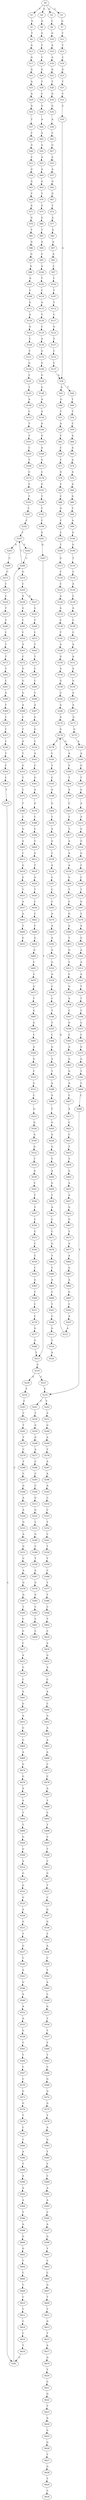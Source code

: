 strict digraph  {
	S0 -> S1 [ label = T ];
	S0 -> S2 [ label = G ];
	S0 -> S3 [ label = C ];
	S0 -> S4 [ label = A ];
	S1 -> S5 [ label = G ];
	S2 -> S6 [ label = C ];
	S3 -> S7 [ label = G ];
	S4 -> S8 [ label = G ];
	S5 -> S9 [ label = T ];
	S6 -> S10 [ label = G ];
	S7 -> S11 [ label = T ];
	S8 -> S12 [ label = G ];
	S9 -> S13 [ label = A ];
	S10 -> S14 [ label = A ];
	S11 -> S15 [ label = T ];
	S12 -> S16 [ label = T ];
	S13 -> S17 [ label = G ];
	S14 -> S18 [ label = A ];
	S15 -> S19 [ label = C ];
	S16 -> S20 [ label = C ];
	S17 -> S21 [ label = G ];
	S18 -> S22 [ label = G ];
	S19 -> S23 [ label = G ];
	S20 -> S24 [ label = G ];
	S21 -> S25 [ label = A ];
	S22 -> S26 [ label = T ];
	S23 -> S27 [ label = T ];
	S24 -> S28 [ label = T ];
	S25 -> S29 [ label = A ];
	S26 -> S30 [ label = G ];
	S27 -> S31 [ label = C ];
	S28 -> S32 [ label = C ];
	S29 -> S33 [ label = A ];
	S30 -> S34 [ label = G ];
	S31 -> S35 [ label = C ];
	S32 -> S36 [ label = G ];
	S33 -> S37 [ label = T ];
	S34 -> S38 [ label = A ];
	S35 -> S39 [ label = A ];
	S36 -> S40 [ label = A ];
	S37 -> S41 [ label = C ];
	S38 -> S42 [ label = C ];
	S39 -> S43 [ label = A ];
	S39 -> S44 [ label = T ];
	S40 -> S45 [ label = A ];
	S41 -> S46 [ label = G ];
	S42 -> S47 [ label = G ];
	S43 -> S48 [ label = G ];
	S44 -> S49 [ label = T ];
	S45 -> S50 [ label = G ];
	S46 -> S51 [ label = C ];
	S47 -> S52 [ label = A ];
	S48 -> S53 [ label = T ];
	S49 -> S54 [ label = T ];
	S50 -> S55 [ label = A ];
	S51 -> S56 [ label = G ];
	S52 -> S57 [ label = A ];
	S53 -> S58 [ label = A ];
	S54 -> S59 [ label = C ];
	S55 -> S60 [ label = A ];
	S56 -> S61 [ label = G ];
	S57 -> S62 [ label = G ];
	S58 -> S63 [ label = C ];
	S59 -> S64 [ label = A ];
	S60 -> S65 [ label = G ];
	S61 -> S66 [ label = T ];
	S62 -> S67 [ label = G ];
	S63 -> S68 [ label = C ];
	S64 -> S69 [ label = A ];
	S65 -> S70 [ label = T ];
	S66 -> S71 [ label = A ];
	S67 -> S72 [ label = T ];
	S68 -> S73 [ label = C ];
	S69 -> S74 [ label = A ];
	S70 -> S75 [ label = G ];
	S71 -> S76 [ label = G ];
	S72 -> S77 [ label = A ];
	S73 -> S78 [ label = G ];
	S74 -> S79 [ label = A ];
	S75 -> S80 [ label = G ];
	S76 -> S81 [ label = T ];
	S77 -> S82 [ label = G ];
	S78 -> S83 [ label = C ];
	S79 -> S84 [ label = A ];
	S80 -> S85 [ label = T ];
	S81 -> S86 [ label = G ];
	S82 -> S87 [ label = A ];
	S83 -> S88 [ label = C ];
	S84 -> S89 [ label = G ];
	S85 -> S90 [ label = A ];
	S86 -> S91 [ label = G ];
	S87 -> S92 [ label = A ];
	S88 -> S93 [ label = A ];
	S89 -> S94 [ label = T ];
	S90 -> S95 [ label = C ];
	S91 -> S96 [ label = A ];
	S92 -> S97 [ label = C ];
	S93 -> S98 [ label = C ];
	S94 -> S99 [ label = A ];
	S95 -> S100 [ label = A ];
	S96 -> S101 [ label = G ];
	S97 -> S102 [ label = C ];
	S98 -> S103 [ label = C ];
	S99 -> S104 [ label = G ];
	S100 -> S105 [ label = T ];
	S101 -> S106 [ label = C ];
	S102 -> S107 [ label = T ];
	S103 -> S108 [ label = T ];
	S104 -> S109 [ label = G ];
	S105 -> S110 [ label = C ];
	S106 -> S111 [ label = G ];
	S107 -> S112 [ label = T ];
	S108 -> S113 [ label = G ];
	S109 -> S114 [ label = T ];
	S110 -> S115 [ label = A ];
	S111 -> S116 [ label = A ];
	S112 -> S117 [ label = C ];
	S113 -> S118 [ label = C ];
	S114 -> S119 [ label = C ];
	S115 -> S120 [ label = T ];
	S116 -> S121 [ label = G ];
	S117 -> S122 [ label = G ];
	S118 -> S123 [ label = C ];
	S119 -> S124 [ label = A ];
	S120 -> S125 [ label = C ];
	S121 -> S126 [ label = C ];
	S122 -> S127 [ label = T ];
	S123 -> S128 [ label = A ];
	S124 -> S129 [ label = C ];
	S125 -> S130 [ label = A ];
	S126 -> S131 [ label = C ];
	S127 -> S132 [ label = C ];
	S128 -> S133 [ label = A ];
	S129 -> S134 [ label = A ];
	S130 -> S135 [ label = G ];
	S131 -> S136 [ label = G ];
	S132 -> S137 [ label = C ];
	S133 -> S138 [ label = C ];
	S134 -> S139 [ label = C ];
	S135 -> S140 [ label = G ];
	S136 -> S141 [ label = C ];
	S137 -> S39 [ label = A ];
	S138 -> S142 [ label = T ];
	S139 -> S143 [ label = C ];
	S140 -> S144 [ label = G ];
	S141 -> S145 [ label = T ];
	S142 -> S146 [ label = A ];
	S143 -> S147 [ label = A ];
	S144 -> S148 [ label = G ];
	S145 -> S149 [ label = A ];
	S146 -> S150 [ label = G ];
	S147 -> S151 [ label = A ];
	S148 -> S152 [ label = A ];
	S149 -> S153 [ label = C ];
	S150 -> S154 [ label = A ];
	S151 -> S155 [ label = A ];
	S152 -> S156 [ label = A ];
	S153 -> S157 [ label = T ];
	S154 -> S158 [ label = G ];
	S155 -> S159 [ label = G ];
	S156 -> S160 [ label = A ];
	S157 -> S161 [ label = T ];
	S158 -> S162 [ label = C ];
	S159 -> S163 [ label = A ];
	S160 -> S164 [ label = G ];
	S161 -> S165 [ label = C ];
	S162 -> S166 [ label = A ];
	S163 -> S167 [ label = A ];
	S164 -> S168 [ label = A ];
	S165 -> S169 [ label = T ];
	S166 -> S170 [ label = A ];
	S167 -> S171 [ label = G ];
	S168 -> S172 [ label = G ];
	S169 -> S173 [ label = C ];
	S170 -> S174 [ label = G ];
	S171 -> S175 [ label = G ];
	S172 -> S176 [ label = C ];
	S173 -> S177 [ label = C ];
	S174 -> S178 [ label = T ];
	S174 -> S179 [ label = G ];
	S175 -> S180 [ label = A ];
	S176 -> S181 [ label = G ];
	S177 -> S182 [ label = T ];
	S178 -> S183 [ label = C ];
	S179 -> S184 [ label = A ];
	S180 -> S185 [ label = A ];
	S181 -> S186 [ label = T ];
	S182 -> S187 [ label = C ];
	S183 -> S188 [ label = T ];
	S184 -> S189 [ label = C ];
	S185 -> S190 [ label = G ];
	S186 -> S191 [ label = C ];
	S187 -> S192 [ label = C ];
	S188 -> S193 [ label = C ];
	S189 -> S194 [ label = T ];
	S190 -> S195 [ label = T ];
	S191 -> S196 [ label = C ];
	S192 -> S197 [ label = T ];
	S193 -> S198 [ label = A ];
	S194 -> S199 [ label = A ];
	S195 -> S200 [ label = G ];
	S196 -> S201 [ label = G ];
	S197 -> S202 [ label = C ];
	S197 -> S203 [ label = A ];
	S198 -> S204 [ label = G ];
	S199 -> S205 [ label = C ];
	S200 -> S206 [ label = A ];
	S201 -> S207 [ label = G ];
	S202 -> S208 [ label = C ];
	S203 -> S209 [ label = C ];
	S204 -> S210 [ label = T ];
	S205 -> S211 [ label = T ];
	S206 -> S212 [ label = A ];
	S207 -> S213 [ label = T ];
	S208 -> S214 [ label = G ];
	S208 -> S197 [ label = T ];
	S209 -> S215 [ label = C ];
	S210 -> S216 [ label = A ];
	S211 -> S217 [ label = T ];
	S212 -> S218 [ label = G ];
	S213 -> S219 [ label = C ];
	S214 -> S220 [ label = C ];
	S215 -> S221 [ label = C ];
	S216 -> S222 [ label = G ];
	S217 -> S223 [ label = A ];
	S218 -> S224 [ label = G ];
	S219 -> S225 [ label = C ];
	S219 -> S226 [ label = G ];
	S220 -> S227 [ label = G ];
	S220 -> S228 [ label = A ];
	S221 -> S229 [ label = C ];
	S222 -> S230 [ label = C ];
	S223 -> S231 [ label = A ];
	S224 -> S232 [ label = G ];
	S225 -> S233 [ label = T ];
	S226 -> S234 [ label = T ];
	S227 -> S235 [ label = G ];
	S228 -> S236 [ label = G ];
	S229 -> S237 [ label = T ];
	S230 -> S238 [ label = A ];
	S231 -> S239 [ label = A ];
	S232 -> S240 [ label = C ];
	S233 -> S241 [ label = C ];
	S233 -> S242 [ label = T ];
	S234 -> S243 [ label = C ];
	S235 -> S244 [ label = T ];
	S236 -> S245 [ label = C ];
	S237 -> S246 [ label = T ];
	S238 -> S247 [ label = C ];
	S239 -> S248 [ label = G ];
	S240 -> S249 [ label = C ];
	S241 -> S250 [ label = T ];
	S242 -> S251 [ label = A ];
	S243 -> S252 [ label = C ];
	S244 -> S253 [ label = C ];
	S245 -> S254 [ label = C ];
	S246 -> S255 [ label = C ];
	S247 -> S256 [ label = C ];
	S248 -> S257 [ label = T ];
	S249 -> S258 [ label = T ];
	S250 -> S259 [ label = G ];
	S251 -> S260 [ label = G ];
	S252 -> S261 [ label = T ];
	S253 -> S262 [ label = T ];
	S254 -> S263 [ label = A ];
	S255 -> S264 [ label = T ];
	S256 -> S265 [ label = C ];
	S257 -> S266 [ label = C ];
	S258 -> S267 [ label = G ];
	S259 -> S268 [ label = G ];
	S260 -> S269 [ label = A ];
	S261 -> S270 [ label = T ];
	S262 -> S271 [ label = T ];
	S263 -> S272 [ label = C ];
	S264 -> S273 [ label = T ];
	S265 -> S274 [ label = A ];
	S266 -> S275 [ label = G ];
	S267 -> S276 [ label = T ];
	S268 -> S277 [ label = A ];
	S269 -> S278 [ label = T ];
	S270 -> S279 [ label = C ];
	S271 -> S280 [ label = C ];
	S272 -> S281 [ label = G ];
	S273 -> S282 [ label = T ];
	S274 -> S283 [ label = A ];
	S275 -> S284 [ label = G ];
	S276 -> S285 [ label = A ];
	S277 -> S286 [ label = C ];
	S278 -> S287 [ label = A ];
	S279 -> S288 [ label = T ];
	S280 -> S289 [ label = C ];
	S281 -> S290 [ label = G ];
	S282 -> S291 [ label = C ];
	S283 -> S292 [ label = A ];
	S284 -> S293 [ label = T ];
	S285 -> S294 [ label = G ];
	S286 -> S295 [ label = C ];
	S287 -> S296 [ label = A ];
	S288 -> S297 [ label = C ];
	S289 -> S298 [ label = T ];
	S290 -> S299 [ label = G ];
	S291 -> S300 [ label = G ];
	S292 -> S301 [ label = A ];
	S293 -> S302 [ label = G ];
	S294 -> S303 [ label = A ];
	S295 -> S304 [ label = C ];
	S296 -> S305 [ label = A ];
	S297 -> S306 [ label = G ];
	S298 -> S307 [ label = A ];
	S299 -> S308 [ label = A ];
	S300 -> S309 [ label = T ];
	S301 -> S310 [ label = G ];
	S302 -> S311 [ label = T ];
	S303 -> S312 [ label = A ];
	S304 -> S313 [ label = G ];
	S305 -> S314 [ label = C ];
	S306 -> S315 [ label = A ];
	S307 -> S316 [ label = G ];
	S308 -> S317 [ label = C ];
	S309 -> S318 [ label = C ];
	S310 -> S319 [ label = A ];
	S311 -> S320 [ label = C ];
	S312 -> S321 [ label = A ];
	S313 -> S322 [ label = G ];
	S314 -> S323 [ label = C ];
	S315 -> S324 [ label = A ];
	S316 -> S325 [ label = G ];
	S317 -> S326 [ label = T ];
	S318 -> S327 [ label = C ];
	S319 -> S328 [ label = C ];
	S320 -> S329 [ label = G ];
	S321 -> S330 [ label = T ];
	S322 -> S331 [ label = C ];
	S323 -> S332 [ label = T ];
	S324 -> S333 [ label = G ];
	S325 -> S334 [ label = C ];
	S326 -> S335 [ label = A ];
	S327 -> S336 [ label = C ];
	S328 -> S337 [ label = C ];
	S329 -> S338 [ label = A ];
	S330 -> S339 [ label = T ];
	S331 -> S340 [ label = G ];
	S332 -> S341 [ label = C ];
	S333 -> S342 [ label = A ];
	S334 -> S343 [ label = A ];
	S335 -> S344 [ label = T ];
	S336 -> S345 [ label = T ];
	S337 -> S346 [ label = T ];
	S338 -> S347 [ label = C ];
	S339 -> S348 [ label = C ];
	S340 -> S349 [ label = C ];
	S341 -> S350 [ label = T ];
	S342 -> S351 [ label = G ];
	S343 -> S352 [ label = C ];
	S344 -> S353 [ label = G ];
	S345 -> S354 [ label = C ];
	S346 -> S355 [ label = T ];
	S347 -> S356 [ label = G ];
	S348 -> S357 [ label = C ];
	S349 -> S358 [ label = T ];
	S350 -> S359 [ label = T ];
	S351 -> S360 [ label = C ];
	S352 -> S361 [ label = G ];
	S353 -> S362 [ label = T ];
	S354 -> S363 [ label = C ];
	S355 -> S364 [ label = C ];
	S356 -> S365 [ label = C ];
	S357 -> S366 [ label = C ];
	S358 -> S367 [ label = G ];
	S359 -> S368 [ label = C ];
	S360 -> S369 [ label = A ];
	S361 -> S370 [ label = A ];
	S362 -> S371 [ label = C ];
	S363 -> S372 [ label = T ];
	S364 -> S373 [ label = G ];
	S365 -> S374 [ label = A ];
	S366 -> S375 [ label = G ];
	S367 -> S376 [ label = G ];
	S368 -> S377 [ label = T ];
	S369 -> S378 [ label = G ];
	S370 -> S379 [ label = G ];
	S371 -> S380 [ label = T ];
	S372 -> S381 [ label = C ];
	S373 -> S382 [ label = A ];
	S374 -> S383 [ label = G ];
	S375 -> S384 [ label = G ];
	S376 -> S385 [ label = G ];
	S377 -> S386 [ label = T ];
	S378 -> S387 [ label = G ];
	S379 -> S388 [ label = C ];
	S380 -> S389 [ label = C ];
	S381 -> S208 [ label = C ];
	S382 -> S390 [ label = T ];
	S383 -> S391 [ label = G ];
	S384 -> S392 [ label = T ];
	S385 -> S393 [ label = C ];
	S386 -> S394 [ label = C ];
	S387 -> S395 [ label = T ];
	S388 -> S396 [ label = C ];
	S389 -> S397 [ label = G ];
	S390 -> S398 [ label = A ];
	S391 -> S399 [ label = A ];
	S392 -> S400 [ label = C ];
	S393 -> S401 [ label = C ];
	S394 -> S402 [ label = T ];
	S395 -> S403 [ label = C ];
	S396 -> S404 [ label = T ];
	S397 -> S405 [ label = A ];
	S398 -> S406 [ label = A ];
	S399 -> S407 [ label = C ];
	S400 -> S408 [ label = C ];
	S401 -> S409 [ label = C ];
	S402 -> S410 [ label = C ];
	S403 -> S411 [ label = G ];
	S404 -> S412 [ label = G ];
	S405 -> S413 [ label = C ];
	S406 -> S414 [ label = T ];
	S407 -> S415 [ label = A ];
	S408 -> S233 [ label = T ];
	S410 -> S416 [ label = A ];
	S411 -> S417 [ label = C ];
	S412 -> S418 [ label = T ];
	S413 -> S419 [ label = G ];
	S414 -> S420 [ label = G ];
	S415 -> S421 [ label = C ];
	S416 -> S422 [ label = G ];
	S417 -> S423 [ label = A ];
	S418 -> S424 [ label = G ];
	S419 -> S425 [ label = G ];
	S420 -> S426 [ label = A ];
	S421 -> S427 [ label = C ];
	S422 -> S428 [ label = A ];
	S423 -> S429 [ label = G ];
	S424 -> S430 [ label = T ];
	S425 -> S431 [ label = T ];
	S426 -> S432 [ label = G ];
	S427 -> S433 [ label = T ];
	S428 -> S434 [ label = C ];
	S429 -> S435 [ label = C ];
	S430 -> S436 [ label = C ];
	S431 -> S437 [ label = A ];
	S432 -> S438 [ label = T ];
	S433 -> S439 [ label = T ];
	S434 -> S440 [ label = A ];
	S435 -> S441 [ label = A ];
	S436 -> S442 [ label = C ];
	S437 -> S443 [ label = A ];
	S438 -> S444 [ label = A ];
	S439 -> S445 [ label = G ];
	S440 -> S446 [ label = C ];
	S441 -> S447 [ label = G ];
	S442 -> S448 [ label = C ];
	S443 -> S449 [ label = T ];
	S444 -> S450 [ label = G ];
	S445 -> S451 [ label = A ];
	S446 -> S452 [ label = G ];
	S447 -> S453 [ label = A ];
	S448 -> S454 [ label = G ];
	S449 -> S455 [ label = G ];
	S450 -> S456 [ label = T ];
	S451 -> S457 [ label = A ];
	S452 -> S458 [ label = A ];
	S453 -> S459 [ label = G ];
	S454 -> S460 [ label = G ];
	S456 -> S461 [ label = A ];
	S457 -> S462 [ label = G ];
	S458 -> S463 [ label = A ];
	S459 -> S464 [ label = G ];
	S460 -> S465 [ label = C ];
	S461 -> S466 [ label = C ];
	S462 -> S467 [ label = G ];
	S463 -> S468 [ label = A ];
	S464 -> S469 [ label = A ];
	S465 -> S470 [ label = G ];
	S466 -> S471 [ label = C ];
	S467 -> S472 [ label = T ];
	S468 -> S473 [ label = C ];
	S469 -> S474 [ label = G ];
	S470 -> S475 [ label = G ];
	S471 -> S476 [ label = G ];
	S472 -> S477 [ label = A ];
	S473 -> S478 [ label = C ];
	S474 -> S479 [ label = G ];
	S475 -> S480 [ label = T ];
	S476 -> S481 [ label = T ];
	S477 -> S482 [ label = A ];
	S478 -> S483 [ label = A ];
	S479 -> S484 [ label = A ];
	S480 -> S485 [ label = G ];
	S481 -> S486 [ label = T ];
	S482 -> S487 [ label = G ];
	S483 -> S488 [ label = T ];
	S484 -> S489 [ label = A ];
	S485 -> S490 [ label = G ];
	S486 -> S491 [ label = A ];
	S487 -> S492 [ label = A ];
	S488 -> S493 [ label = C ];
	S489 -> S494 [ label = T ];
	S490 -> S495 [ label = C ];
	S491 -> S496 [ label = C ];
	S492 -> S497 [ label = G ];
	S493 -> S498 [ label = T ];
	S494 -> S499 [ label = T ];
	S495 -> S500 [ label = A ];
	S496 -> S501 [ label = T ];
	S497 -> S502 [ label = C ];
	S498 -> S503 [ label = C ];
	S499 -> S504 [ label = G ];
	S500 -> S505 [ label = G ];
	S501 -> S506 [ label = C ];
	S502 -> S507 [ label = A ];
	S503 -> S508 [ label = T ];
	S504 -> S509 [ label = G ];
	S505 -> S510 [ label = C ];
	S506 -> S511 [ label = G ];
	S507 -> S512 [ label = A ];
	S508 -> S513 [ label = C ];
	S509 -> S514 [ label = A ];
	S510 -> S515 [ label = G ];
	S511 -> S516 [ label = T ];
	S512 -> S174 [ label = G ];
	S513 -> S517 [ label = G ];
	S514 -> S518 [ label = G ];
	S515 -> S519 [ label = C ];
	S516 -> S520 [ label = A ];
	S517 -> S521 [ label = T ];
	S518 -> S522 [ label = G ];
	S519 -> S523 [ label = G ];
	S521 -> S524 [ label = C ];
	S522 -> S525 [ label = G ];
	S523 -> S526 [ label = G ];
	S524 -> S527 [ label = G ];
	S525 -> S528 [ label = A ];
	S526 -> S529 [ label = G ];
	S527 -> S530 [ label = G ];
	S528 -> S531 [ label = G ];
	S529 -> S532 [ label = G ];
	S530 -> S533 [ label = T ];
	S531 -> S534 [ label = T ];
	S532 -> S535 [ label = T ];
	S533 -> S536 [ label = A ];
	S534 -> S537 [ label = G ];
	S535 -> S538 [ label = G ];
	S536 -> S539 [ label = C ];
	S537 -> S540 [ label = C ];
	S538 -> S541 [ label = C ];
	S539 -> S542 [ label = T ];
	S540 -> S543 [ label = A ];
	S541 -> S544 [ label = T ];
	S542 -> S545 [ label = A ];
	S543 -> S546 [ label = G ];
	S544 -> S547 [ label = T ];
	S545 -> S548 [ label = C ];
	S546 -> S549 [ label = A ];
	S547 -> S550 [ label = C ];
	S548 -> S551 [ label = G ];
	S549 -> S552 [ label = A ];
	S550 -> S553 [ label = C ];
	S551 -> S554 [ label = T ];
	S552 -> S555 [ label = A ];
	S553 -> S556 [ label = C ];
	S554 -> S557 [ label = T ];
	S555 -> S558 [ label = G ];
	S556 -> S559 [ label = C ];
	S557 -> S560 [ label = T ];
	S558 -> S561 [ label = T ];
	S559 -> S562 [ label = C ];
	S560 -> S563 [ label = T ];
	S561 -> S564 [ label = T ];
	S562 -> S565 [ label = G ];
	S563 -> S566 [ label = C ];
	S564 -> S567 [ label = C ];
	S565 -> S568 [ label = T ];
	S566 -> S569 [ label = G ];
	S567 -> S570 [ label = C ];
	S568 -> S571 [ label = C ];
	S569 -> S572 [ label = G ];
	S570 -> S573 [ label = G ];
	S571 -> S574 [ label = C ];
	S572 -> S575 [ label = G ];
	S573 -> S576 [ label = G ];
	S574 -> S577 [ label = G ];
	S575 -> S578 [ label = T ];
	S576 -> S579 [ label = T ];
	S577 -> S580 [ label = G ];
	S578 -> S581 [ label = A ];
	S579 -> S582 [ label = C ];
	S580 -> S213 [ label = T ];
	S581 -> S583 [ label = G ];
	S582 -> S584 [ label = T ];
	S583 -> S585 [ label = T ];
	S584 -> S586 [ label = A ];
	S585 -> S587 [ label = C ];
	S586 -> S588 [ label = T ];
	S587 -> S589 [ label = C ];
	S588 -> S590 [ label = A ];
	S589 -> S591 [ label = A ];
	S590 -> S592 [ label = A ];
	S591 -> S593 [ label = A ];
	S592 -> S594 [ label = A ];
	S593 -> S595 [ label = C ];
	S594 -> S596 [ label = T ];
	S595 -> S597 [ label = A ];
	S596 -> S598 [ label = A ];
	S597 -> S599 [ label = G ];
	S598 -> S600 [ label = G ];
	S599 -> S601 [ label = T ];
	S600 -> S602 [ label = G ];
	S601 -> S603 [ label = C ];
	S602 -> S604 [ label = C ];
	S603 -> S605 [ label = C ];
	S604 -> S606 [ label = C ];
	S605 -> S607 [ label = G ];
	S606 -> S608 [ label = C ];
	S607 -> S609 [ label = T ];
	S608 -> S610 [ label = C ];
	S609 -> S611 [ label = T ];
	S610 -> S612 [ label = T ];
	S611 -> S613 [ label = G ];
	S612 -> S614 [ label = C ];
	S613 -> S615 [ label = T ];
	S614 -> S616 [ label = C ];
	S615 -> S617 [ label = A ];
	S616 -> S618 [ label = T ];
	S617 -> S619 [ label = G ];
	S618 -> S381 [ label = C ];
	S619 -> S620 [ label = T ];
	S620 -> S621 [ label = C ];
	S621 -> S622 [ label = G ];
	S622 -> S623 [ label = T ];
	S623 -> S624 [ label = A ];
	S624 -> S625 [ label = G ];
	S625 -> S626 [ label = G ];
	S626 -> S627 [ label = C ];
	S627 -> S628 [ label = G ];
	S628 -> S629 [ label = T ];
	S629 -> S630 [ label = C ];
}
